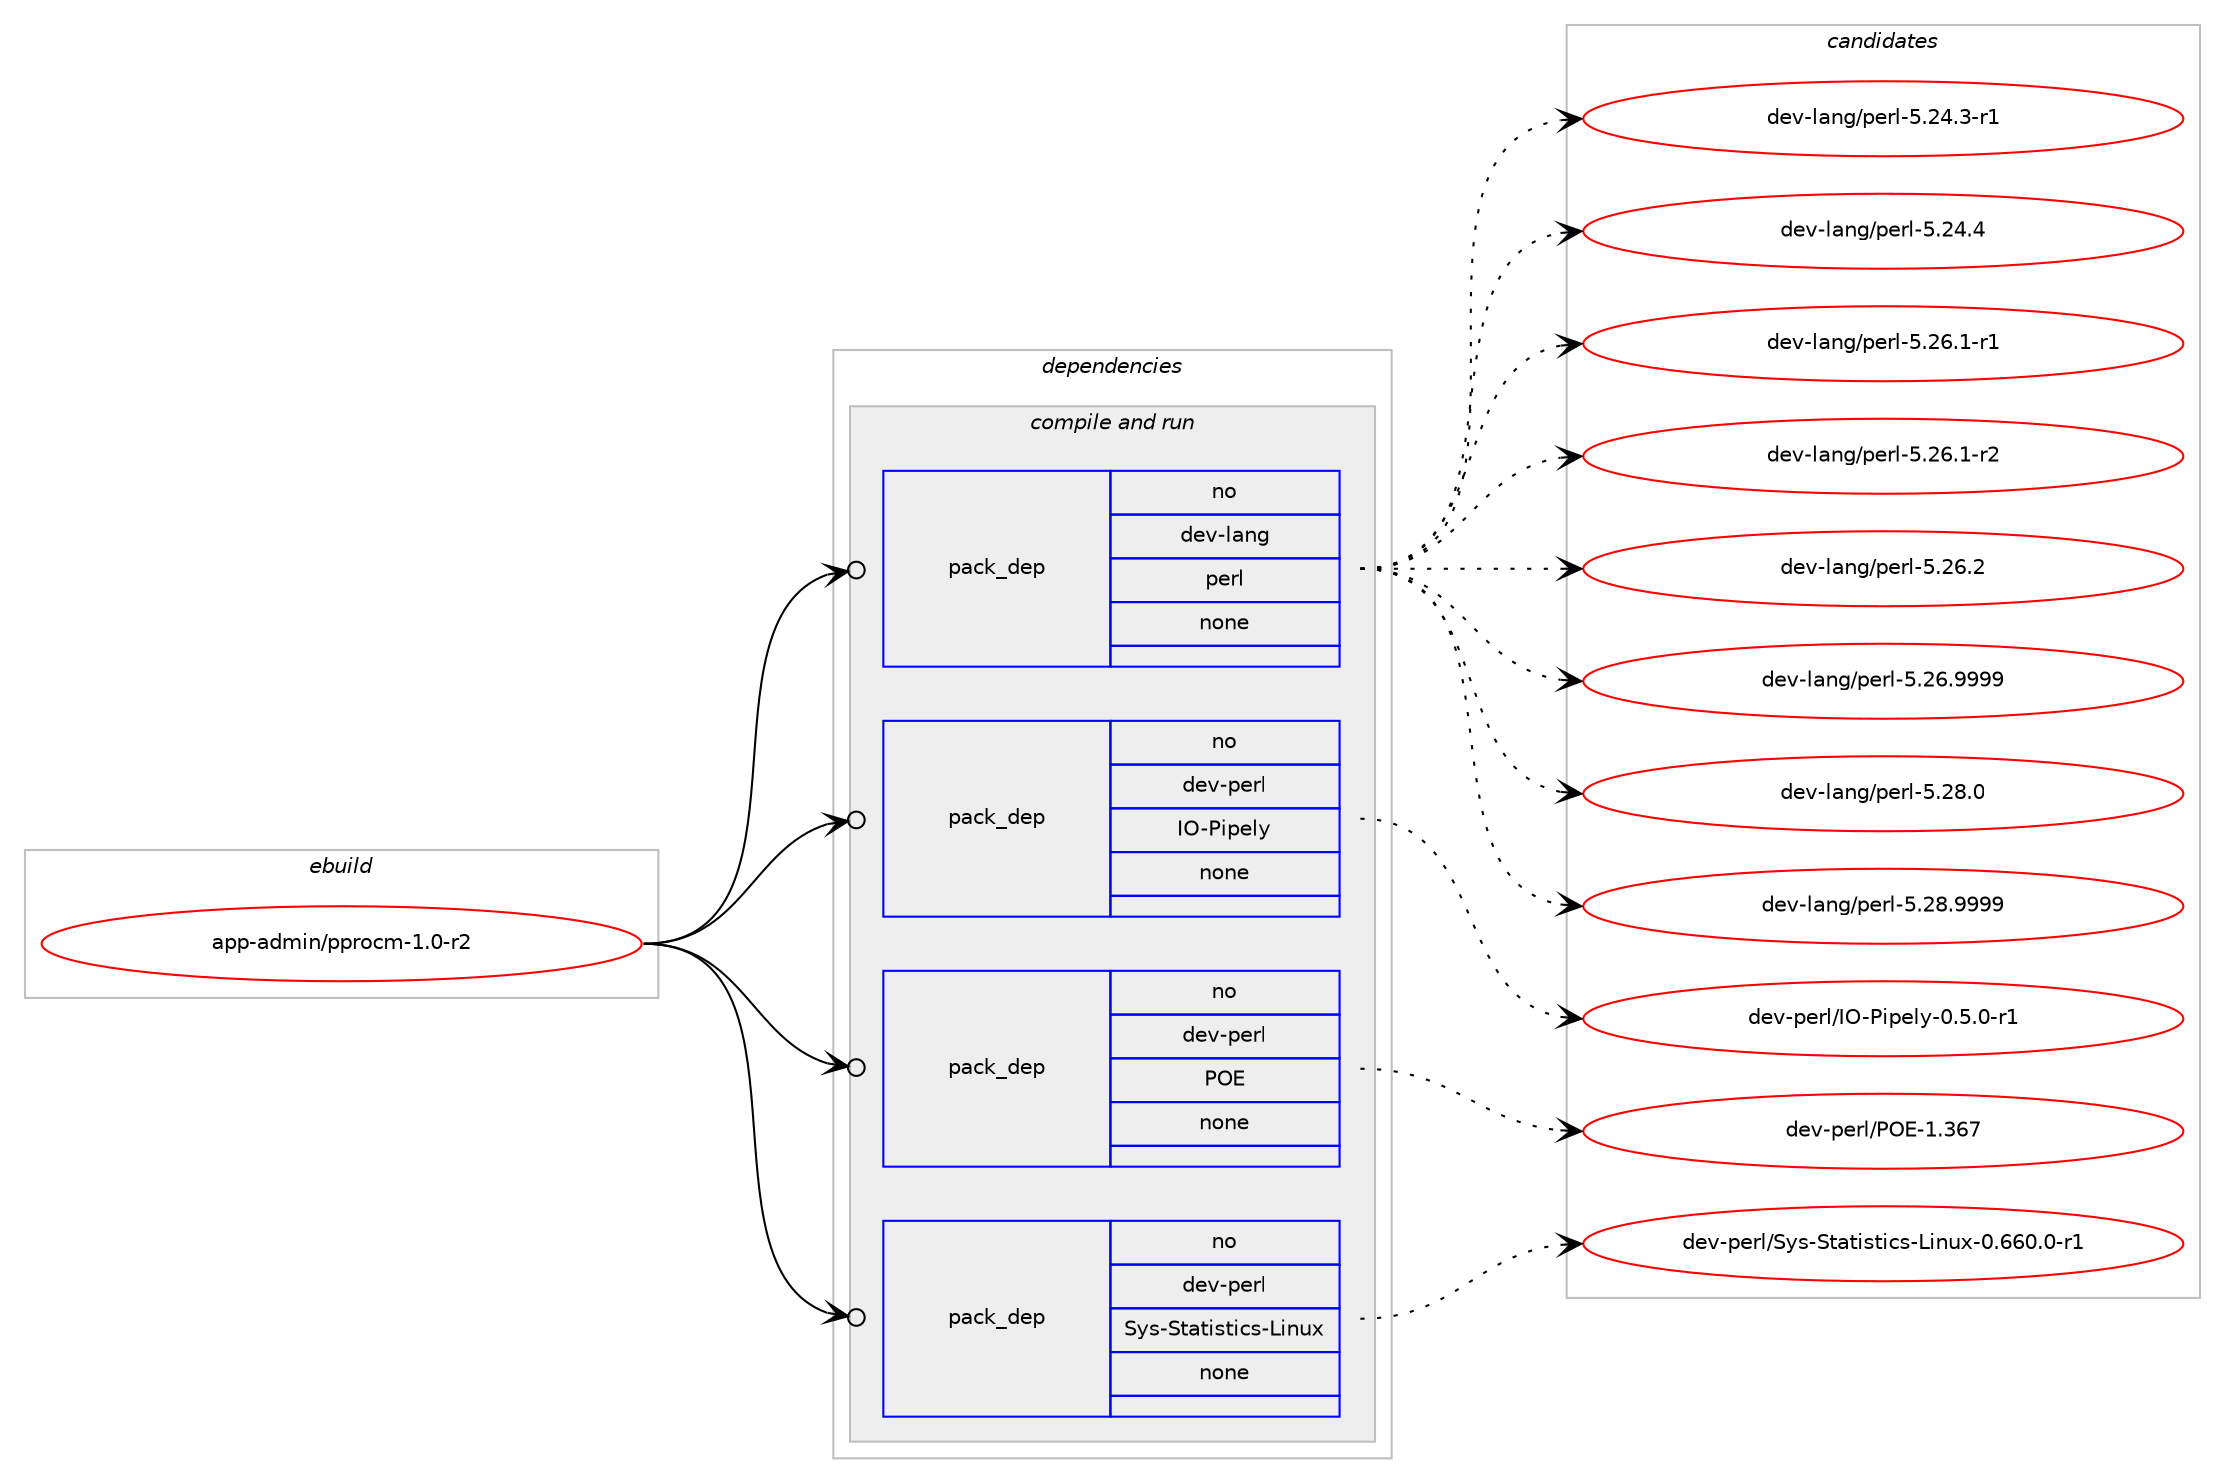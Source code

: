 digraph prolog {

# *************
# Graph options
# *************

newrank=true;
concentrate=true;
compound=true;
graph [rankdir=LR,fontname=Helvetica,fontsize=10,ranksep=1.5];#, ranksep=2.5, nodesep=0.2];
edge  [arrowhead=vee];
node  [fontname=Helvetica,fontsize=10];

# **********
# The ebuild
# **********

subgraph cluster_leftcol {
color=gray;
rank=same;
label=<<i>ebuild</i>>;
id [label="app-admin/pprocm-1.0-r2", color=red, width=4, href="../app-admin/pprocm-1.0-r2.svg"];
}

# ****************
# The dependencies
# ****************

subgraph cluster_midcol {
color=gray;
label=<<i>dependencies</i>>;
subgraph cluster_compile {
fillcolor="#eeeeee";
style=filled;
label=<<i>compile</i>>;
}
subgraph cluster_compileandrun {
fillcolor="#eeeeee";
style=filled;
label=<<i>compile and run</i>>;
subgraph pack915 {
dependency1143 [label=<<TABLE BORDER="0" CELLBORDER="1" CELLSPACING="0" CELLPADDING="4" WIDTH="220"><TR><TD ROWSPAN="6" CELLPADDING="30">pack_dep</TD></TR><TR><TD WIDTH="110">no</TD></TR><TR><TD>dev-lang</TD></TR><TR><TD>perl</TD></TR><TR><TD>none</TD></TR><TR><TD></TD></TR></TABLE>>, shape=none, color=blue];
}
id:e -> dependency1143:w [weight=20,style="solid",arrowhead="odotvee"];
subgraph pack916 {
dependency1144 [label=<<TABLE BORDER="0" CELLBORDER="1" CELLSPACING="0" CELLPADDING="4" WIDTH="220"><TR><TD ROWSPAN="6" CELLPADDING="30">pack_dep</TD></TR><TR><TD WIDTH="110">no</TD></TR><TR><TD>dev-perl</TD></TR><TR><TD>IO-Pipely</TD></TR><TR><TD>none</TD></TR><TR><TD></TD></TR></TABLE>>, shape=none, color=blue];
}
id:e -> dependency1144:w [weight=20,style="solid",arrowhead="odotvee"];
subgraph pack917 {
dependency1145 [label=<<TABLE BORDER="0" CELLBORDER="1" CELLSPACING="0" CELLPADDING="4" WIDTH="220"><TR><TD ROWSPAN="6" CELLPADDING="30">pack_dep</TD></TR><TR><TD WIDTH="110">no</TD></TR><TR><TD>dev-perl</TD></TR><TR><TD>POE</TD></TR><TR><TD>none</TD></TR><TR><TD></TD></TR></TABLE>>, shape=none, color=blue];
}
id:e -> dependency1145:w [weight=20,style="solid",arrowhead="odotvee"];
subgraph pack918 {
dependency1146 [label=<<TABLE BORDER="0" CELLBORDER="1" CELLSPACING="0" CELLPADDING="4" WIDTH="220"><TR><TD ROWSPAN="6" CELLPADDING="30">pack_dep</TD></TR><TR><TD WIDTH="110">no</TD></TR><TR><TD>dev-perl</TD></TR><TR><TD>Sys-Statistics-Linux</TD></TR><TR><TD>none</TD></TR><TR><TD></TD></TR></TABLE>>, shape=none, color=blue];
}
id:e -> dependency1146:w [weight=20,style="solid",arrowhead="odotvee"];
}
subgraph cluster_run {
fillcolor="#eeeeee";
style=filled;
label=<<i>run</i>>;
}
}

# **************
# The candidates
# **************

subgraph cluster_choices {
rank=same;
color=gray;
label=<<i>candidates</i>>;

subgraph choice915 {
color=black;
nodesep=1;
choice100101118451089711010347112101114108455346505246514511449 [label="dev-lang/perl-5.24.3-r1", color=red, width=4,href="../dev-lang/perl-5.24.3-r1.svg"];
choice10010111845108971101034711210111410845534650524652 [label="dev-lang/perl-5.24.4", color=red, width=4,href="../dev-lang/perl-5.24.4.svg"];
choice100101118451089711010347112101114108455346505446494511449 [label="dev-lang/perl-5.26.1-r1", color=red, width=4,href="../dev-lang/perl-5.26.1-r1.svg"];
choice100101118451089711010347112101114108455346505446494511450 [label="dev-lang/perl-5.26.1-r2", color=red, width=4,href="../dev-lang/perl-5.26.1-r2.svg"];
choice10010111845108971101034711210111410845534650544650 [label="dev-lang/perl-5.26.2", color=red, width=4,href="../dev-lang/perl-5.26.2.svg"];
choice10010111845108971101034711210111410845534650544657575757 [label="dev-lang/perl-5.26.9999", color=red, width=4,href="../dev-lang/perl-5.26.9999.svg"];
choice10010111845108971101034711210111410845534650564648 [label="dev-lang/perl-5.28.0", color=red, width=4,href="../dev-lang/perl-5.28.0.svg"];
choice10010111845108971101034711210111410845534650564657575757 [label="dev-lang/perl-5.28.9999", color=red, width=4,href="../dev-lang/perl-5.28.9999.svg"];
dependency1143:e -> choice100101118451089711010347112101114108455346505246514511449:w [style=dotted,weight="100"];
dependency1143:e -> choice10010111845108971101034711210111410845534650524652:w [style=dotted,weight="100"];
dependency1143:e -> choice100101118451089711010347112101114108455346505446494511449:w [style=dotted,weight="100"];
dependency1143:e -> choice100101118451089711010347112101114108455346505446494511450:w [style=dotted,weight="100"];
dependency1143:e -> choice10010111845108971101034711210111410845534650544650:w [style=dotted,weight="100"];
dependency1143:e -> choice10010111845108971101034711210111410845534650544657575757:w [style=dotted,weight="100"];
dependency1143:e -> choice10010111845108971101034711210111410845534650564648:w [style=dotted,weight="100"];
dependency1143:e -> choice10010111845108971101034711210111410845534650564657575757:w [style=dotted,weight="100"];
}
subgraph choice916 {
color=black;
nodesep=1;
choice1001011184511210111410847737945801051121011081214548465346484511449 [label="dev-perl/IO-Pipely-0.5.0-r1", color=red, width=4,href="../dev-perl/IO-Pipely-0.5.0-r1.svg"];
dependency1144:e -> choice1001011184511210111410847737945801051121011081214548465346484511449:w [style=dotted,weight="100"];
}
subgraph choice917 {
color=black;
nodesep=1;
choice1001011184511210111410847807969454946515455 [label="dev-perl/POE-1.367", color=red, width=4,href="../dev-perl/POE-1.367.svg"];
dependency1145:e -> choice1001011184511210111410847807969454946515455:w [style=dotted,weight="100"];
}
subgraph choice918 {
color=black;
nodesep=1;
choice10010111845112101114108478312111545831169711610511511610599115457610511011712045484654544846484511449 [label="dev-perl/Sys-Statistics-Linux-0.660.0-r1", color=red, width=4,href="../dev-perl/Sys-Statistics-Linux-0.660.0-r1.svg"];
dependency1146:e -> choice10010111845112101114108478312111545831169711610511511610599115457610511011712045484654544846484511449:w [style=dotted,weight="100"];
}
}

}
